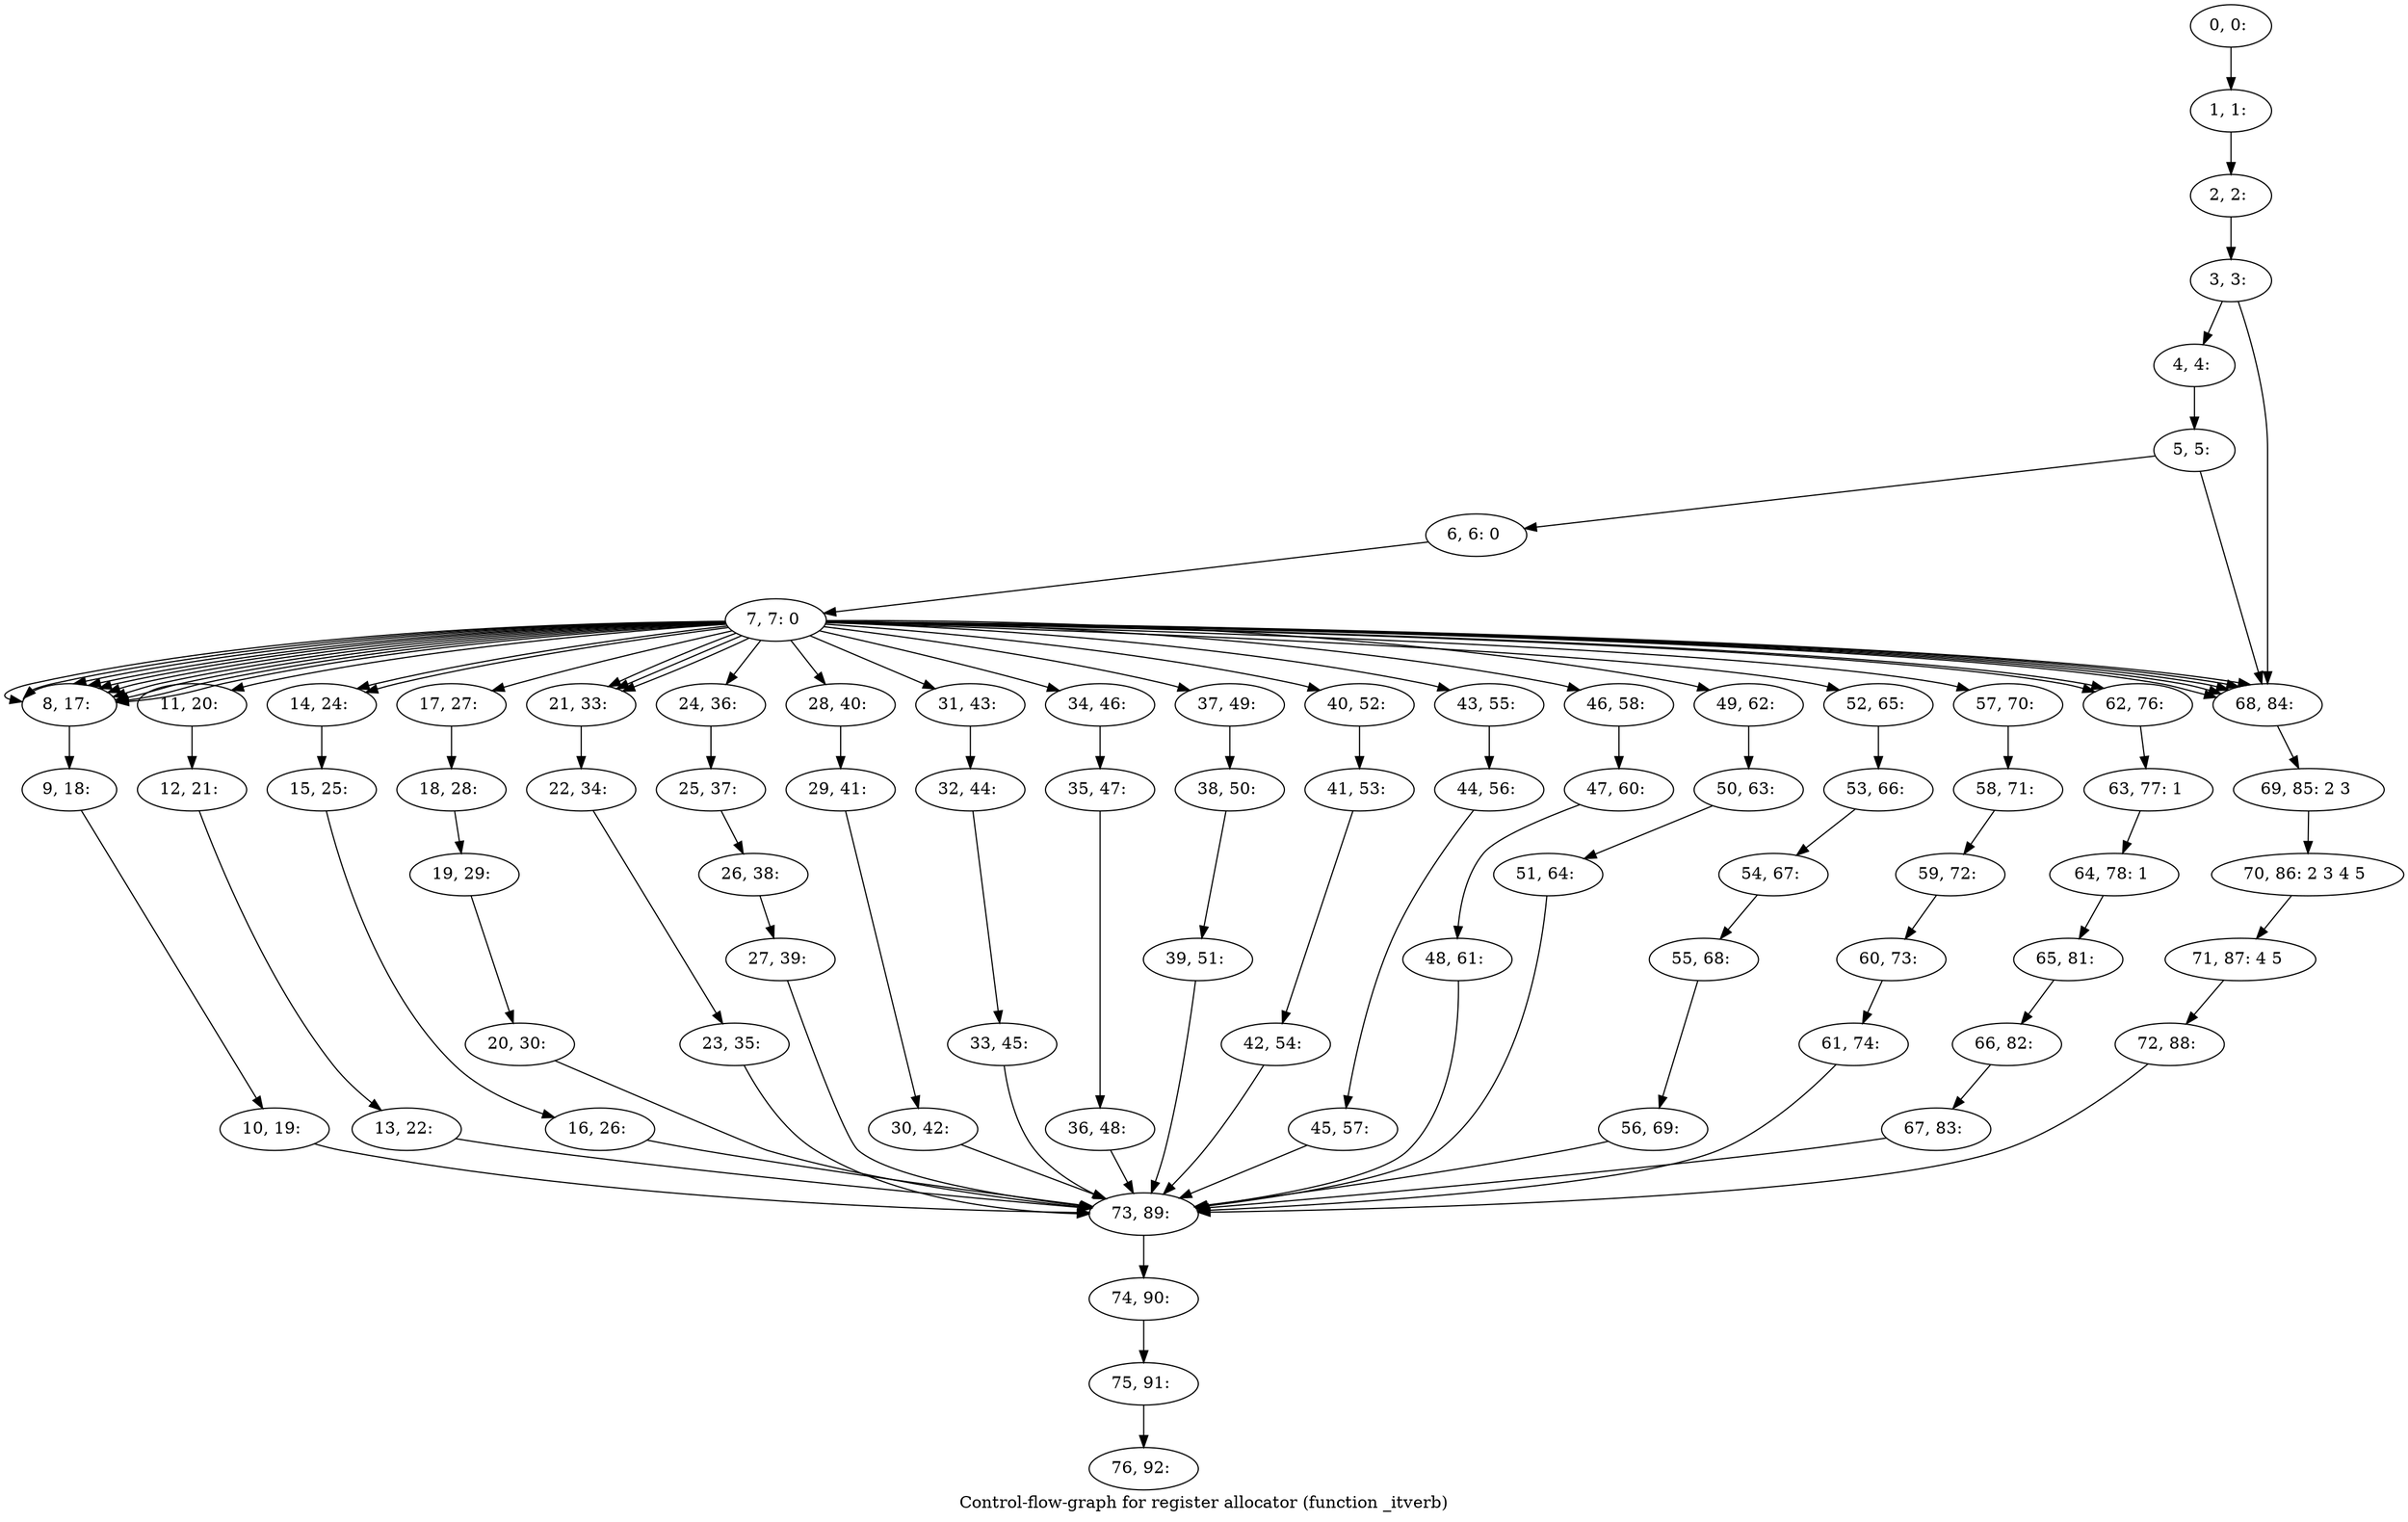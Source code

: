 digraph G {
graph [label="Control-flow-graph for register allocator (function _itverb)"]
0[label="0, 0: "];
1[label="1, 1: "];
2[label="2, 2: "];
3[label="3, 3: "];
4[label="4, 4: "];
5[label="5, 5: "];
6[label="6, 6: 0 "];
7[label="7, 7: 0 "];
8[label="8, 17: "];
9[label="9, 18: "];
10[label="10, 19: "];
11[label="11, 20: "];
12[label="12, 21: "];
13[label="13, 22: "];
14[label="14, 24: "];
15[label="15, 25: "];
16[label="16, 26: "];
17[label="17, 27: "];
18[label="18, 28: "];
19[label="19, 29: "];
20[label="20, 30: "];
21[label="21, 33: "];
22[label="22, 34: "];
23[label="23, 35: "];
24[label="24, 36: "];
25[label="25, 37: "];
26[label="26, 38: "];
27[label="27, 39: "];
28[label="28, 40: "];
29[label="29, 41: "];
30[label="30, 42: "];
31[label="31, 43: "];
32[label="32, 44: "];
33[label="33, 45: "];
34[label="34, 46: "];
35[label="35, 47: "];
36[label="36, 48: "];
37[label="37, 49: "];
38[label="38, 50: "];
39[label="39, 51: "];
40[label="40, 52: "];
41[label="41, 53: "];
42[label="42, 54: "];
43[label="43, 55: "];
44[label="44, 56: "];
45[label="45, 57: "];
46[label="46, 58: "];
47[label="47, 60: "];
48[label="48, 61: "];
49[label="49, 62: "];
50[label="50, 63: "];
51[label="51, 64: "];
52[label="52, 65: "];
53[label="53, 66: "];
54[label="54, 67: "];
55[label="55, 68: "];
56[label="56, 69: "];
57[label="57, 70: "];
58[label="58, 71: "];
59[label="59, 72: "];
60[label="60, 73: "];
61[label="61, 74: "];
62[label="62, 76: "];
63[label="63, 77: 1 "];
64[label="64, 78: 1 "];
65[label="65, 81: "];
66[label="66, 82: "];
67[label="67, 83: "];
68[label="68, 84: "];
69[label="69, 85: 2 3 "];
70[label="70, 86: 2 3 4 5 "];
71[label="71, 87: 4 5 "];
72[label="72, 88: "];
73[label="73, 89: "];
74[label="74, 90: "];
75[label="75, 91: "];
76[label="76, 92: "];
0->1 ;
1->2 ;
2->3 ;
3->4 ;
3->68 ;
4->5 ;
5->6 ;
5->68 ;
6->7 ;
7->11 ;
7->8 ;
7->8 ;
7->14 ;
7->17 ;
7->14 ;
7->21 ;
7->21 ;
7->8 ;
7->8 ;
7->24 ;
7->28 ;
7->21 ;
7->68 ;
7->31 ;
7->8 ;
7->8 ;
7->34 ;
7->8 ;
7->49 ;
7->8 ;
7->68 ;
7->37 ;
7->40 ;
7->43 ;
7->62 ;
7->68 ;
7->8 ;
7->8 ;
7->46 ;
7->68 ;
7->68 ;
7->52 ;
7->57 ;
7->62 ;
8->9 ;
9->10 ;
10->73 ;
11->12 ;
12->13 ;
13->73 ;
14->15 ;
15->16 ;
16->73 ;
17->18 ;
18->19 ;
19->20 ;
20->73 ;
21->22 ;
22->23 ;
23->73 ;
24->25 ;
25->26 ;
26->27 ;
27->73 ;
28->29 ;
29->30 ;
30->73 ;
31->32 ;
32->33 ;
33->73 ;
34->35 ;
35->36 ;
36->73 ;
37->38 ;
38->39 ;
39->73 ;
40->41 ;
41->42 ;
42->73 ;
43->44 ;
44->45 ;
45->73 ;
46->47 ;
47->48 ;
48->73 ;
49->50 ;
50->51 ;
51->73 ;
52->53 ;
53->54 ;
54->55 ;
55->56 ;
56->73 ;
57->58 ;
58->59 ;
59->60 ;
60->61 ;
61->73 ;
62->63 ;
63->64 ;
64->65 ;
65->66 ;
66->67 ;
67->73 ;
68->69 ;
69->70 ;
70->71 ;
71->72 ;
72->73 ;
73->74 ;
74->75 ;
75->76 ;
}
